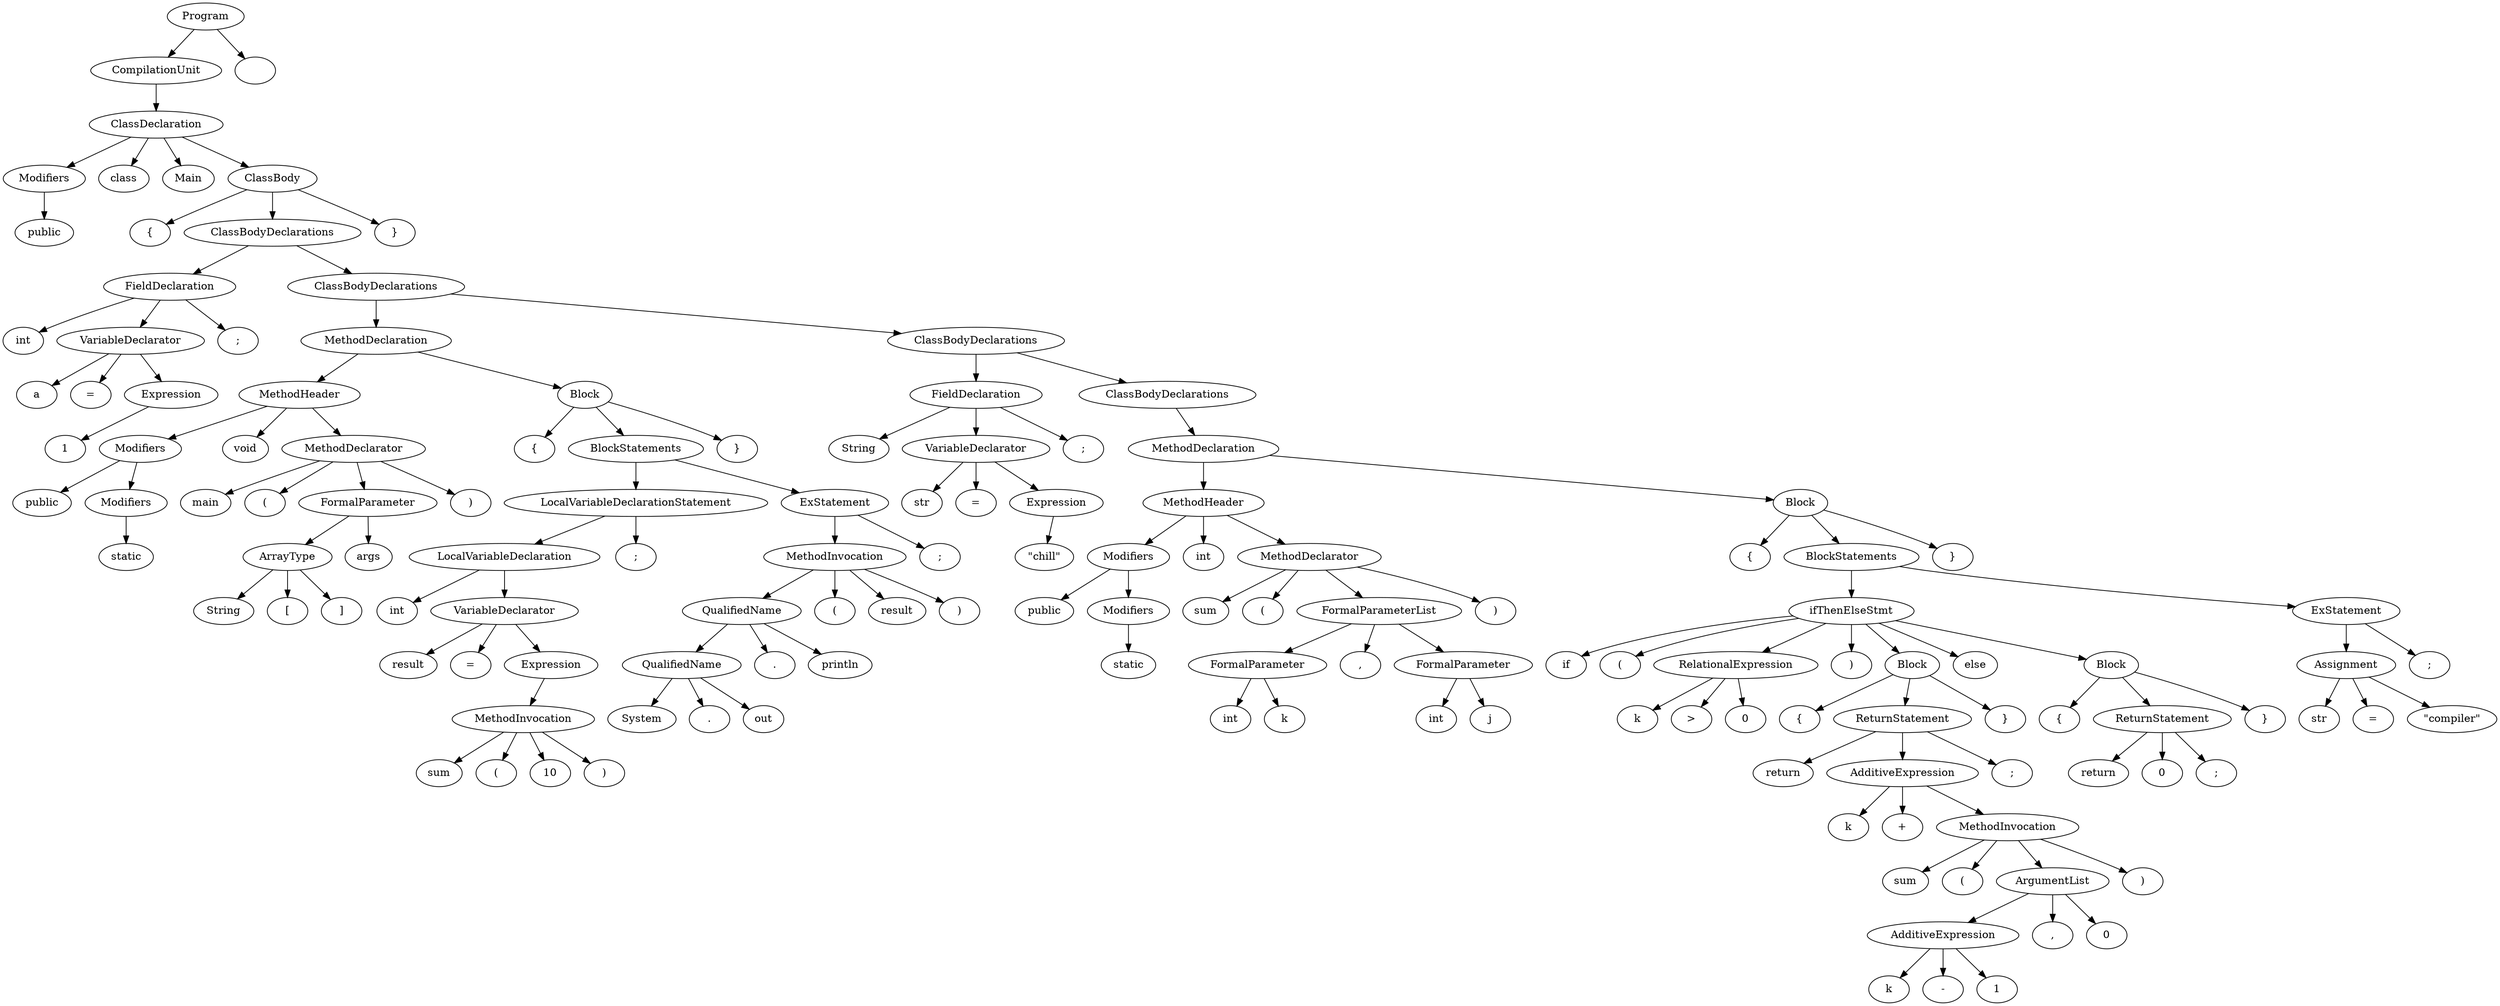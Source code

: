digraph G {
n1 [label="public"]
n2 [label="Modifiers"]
n2->n1;
n3 [label="class"]
n4 [label="Main"]
n5 [label="{"]
n6 [label="int"]
n7 [label="a"]
n8 [label="="]
n9 [label="1"]
n10 [label="Expression"]
n10->n9;
n11 [label="VariableDeclarator"]
n11->n10;
n11->n8;
n11->n7;
n12 [label=";"]
n13 [label="FieldDeclaration"]
n13->n12;
n13->n11;
n13->n6;
n14 [label="public"]
n15 [label="static"]
n16 [label="Modifiers"]
n16->n15;
n17 [label="Modifiers"]
n17->n16;
n17->n14;
n18 [label="void"]
n19 [label="main"]
n20 [label="("]
n21 [label="String"]
n22 [label="["]
n23 [label="]"]
n24 [label="ArrayType"]
n24->n23;
n24->n22;
n24->n21;
n25 [label="args"]
n26 [label="FormalParameter"]
n26->n25;
n26->n24;
n27 [label=")"]
n28 [label="MethodDeclarator"]
n28->n27;
n28->n26;
n28->n20;
n28->n19;
n29 [label="MethodHeader"]
n29->n28;
n29->n18;
n29->n17;
n30 [label="{"]
n31 [label="int"]
n32 [label="result"]
n33 [label="="]
n34 [label="sum"]
n35 [label="("]
n36 [label="10"]
n37 [label=")"]
n38 [label="MethodInvocation"]
n38->n37;
n38->n36;
n38->n35;
n38->n34;
n39 [label="Expression"]
n39->n38;
n40 [label="VariableDeclarator"]
n40->n39;
n40->n33;
n40->n32;
n41 [label="LocalVariableDeclaration"]
n41->n40;
n41->n31;
n42 [label=";"]
n43 [label="LocalVariableDeclarationStatement"]
n43->n42;
n43->n41;
n44 [label="System"]
n45 [label="."]
n46 [label="out"]
n47 [label="QualifiedName"]
n47->n46;
n47->n45;
n47->n44;
n48 [label="."]
n49 [label="println"]
n50 [label="QualifiedName"]
n50->n49;
n50->n48;
n50->n47;
n51 [label="("]
n52 [label="result"]
n53 [label=")"]
n54 [label="MethodInvocation"]
n54->n53;
n54->n52;
n54->n51;
n54->n50;
n55 [label=";"]
n56 [label="ExStatement"]
n56->n55;
n56->n54;
n57 [label="BlockStatements"]
n57->n56;
n57->n43;
n58 [label="}"]
n59 [label="Block"]
n59->n58;
n59->n57;
n59->n30;
n60 [label="MethodDeclaration"]
n60->n59;
n60->n29;
n61 [label="String"]
n62 [label="str"]
n63 [label="="]
n64 [label="\"chill\""]
n65 [label="Expression"]
n65->n64;
n66 [label="VariableDeclarator"]
n66->n65;
n66->n63;
n66->n62;
n67 [label=";"]
n68 [label="FieldDeclaration"]
n68->n67;
n68->n66;
n68->n61;
n69 [label="public"]
n70 [label="static"]
n71 [label="Modifiers"]
n71->n70;
n72 [label="Modifiers"]
n72->n71;
n72->n69;
n73 [label="int"]
n74 [label="sum"]
n75 [label="("]
n76 [label="int"]
n77 [label="k"]
n78 [label="FormalParameter"]
n78->n77;
n78->n76;
n79 [label=","]
n80 [label="int"]
n81 [label="j"]
n82 [label="FormalParameter"]
n82->n81;
n82->n80;
n83 [label="FormalParameterList"]
n83->n82;
n83->n79;
n83->n78;
n84 [label=")"]
n85 [label="MethodDeclarator"]
n85->n84;
n85->n83;
n85->n75;
n85->n74;
n86 [label="MethodHeader"]
n86->n85;
n86->n73;
n86->n72;
n87 [label="{"]
n88 [label="if"]
n89 [label="("]
n90 [label="k"]
n91 [label=">"]
n92 [label="0"]
n93 [label="RelationalExpression"]
n93->n92;
n93->n91;
n93->n90;
n94 [label=")"]
n95 [label="{"]
n96 [label="return"]
n97 [label="k"]
n98 [label="+"]
n99 [label="sum"]
n100 [label="("]
n101 [label="k"]
n102 [label="-"]
n103 [label="1"]
n104 [label="AdditiveExpression"]
n104->n103;
n104->n102;
n104->n101;
n105 [label=","]
n106 [label="0"]
n107 [label="ArgumentList"]
n107->n106;
n107->n105;
n107->n104;
n108 [label=")"]
n109 [label="MethodInvocation"]
n109->n108;
n109->n107;
n109->n100;
n109->n99;
n110 [label="AdditiveExpression"]
n110->n109;
n110->n98;
n110->n97;
n111 [label=";"]
n112 [label="ReturnStatement"]
n112->n111;
n112->n110;
n112->n96;
n113 [label="}"]
n114 [label="Block"]
n114->n113;
n114->n112;
n114->n95;
n115 [label="else"]
n116 [label="{"]
n117 [label="return"]
n118 [label="0"]
n119 [label=";"]
n120 [label="ReturnStatement"]
n120->n119;
n120->n118;
n120->n117;
n121 [label="}"]
n122 [label="Block"]
n122->n121;
n122->n120;
n122->n116;
n123 [label="ifThenElseStmt"]
n123->n122;
n123->n115;
n123->n114;
n123->n94;
n123->n93;
n123->n89;
n123->n88;
n124 [label="str"]
n125 [label="="]
n126 [label="\"compiler\""]
n127 [label="Assignment"]
n127->n126;
n127->n125;
n127->n124;
n128 [label=";"]
n129 [label="ExStatement"]
n129->n128;
n129->n127;
n130 [label="BlockStatements"]
n130->n129;
n130->n123;
n131 [label="}"]
n132 [label="Block"]
n132->n131;
n132->n130;
n132->n87;
n133 [label="MethodDeclaration"]
n133->n132;
n133->n86;
n134 [label="ClassBodyDeclarations"]
n134->n133;
n135 [label="ClassBodyDeclarations"]
n135->n134;
n135->n68;
n136 [label="ClassBodyDeclarations"]
n136->n135;
n136->n60;
n137 [label="ClassBodyDeclarations"]
n137->n136;
n137->n13;
n138 [label="}"]
n139 [label="ClassBody"]
n139->n138;
n139->n137;
n139->n5;
n140 [label="ClassDeclaration"]
n140->n139;
n140->n4;
n140->n3;
n140->n2;
n141 [label="CompilationUnit"]
n141->n140;
n142 [label="Program"]
n142->n143;
n142->n141;
n143 [label=""]
}
